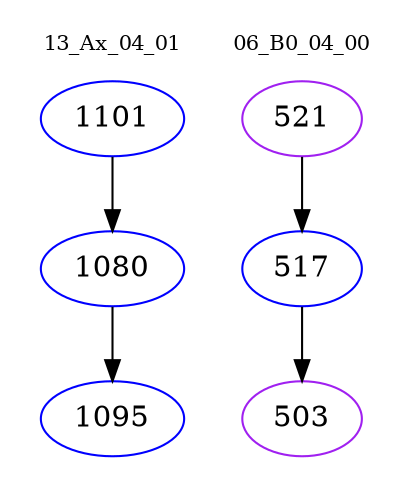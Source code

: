 digraph{
subgraph cluster_0 {
color = white
label = "13_Ax_04_01";
fontsize=10;
T0_1101 [label="1101", color="blue"]
T0_1101 -> T0_1080 [color="black"]
T0_1080 [label="1080", color="blue"]
T0_1080 -> T0_1095 [color="black"]
T0_1095 [label="1095", color="blue"]
}
subgraph cluster_1 {
color = white
label = "06_B0_04_00";
fontsize=10;
T1_521 [label="521", color="purple"]
T1_521 -> T1_517 [color="black"]
T1_517 [label="517", color="blue"]
T1_517 -> T1_503 [color="black"]
T1_503 [label="503", color="purple"]
}
}
